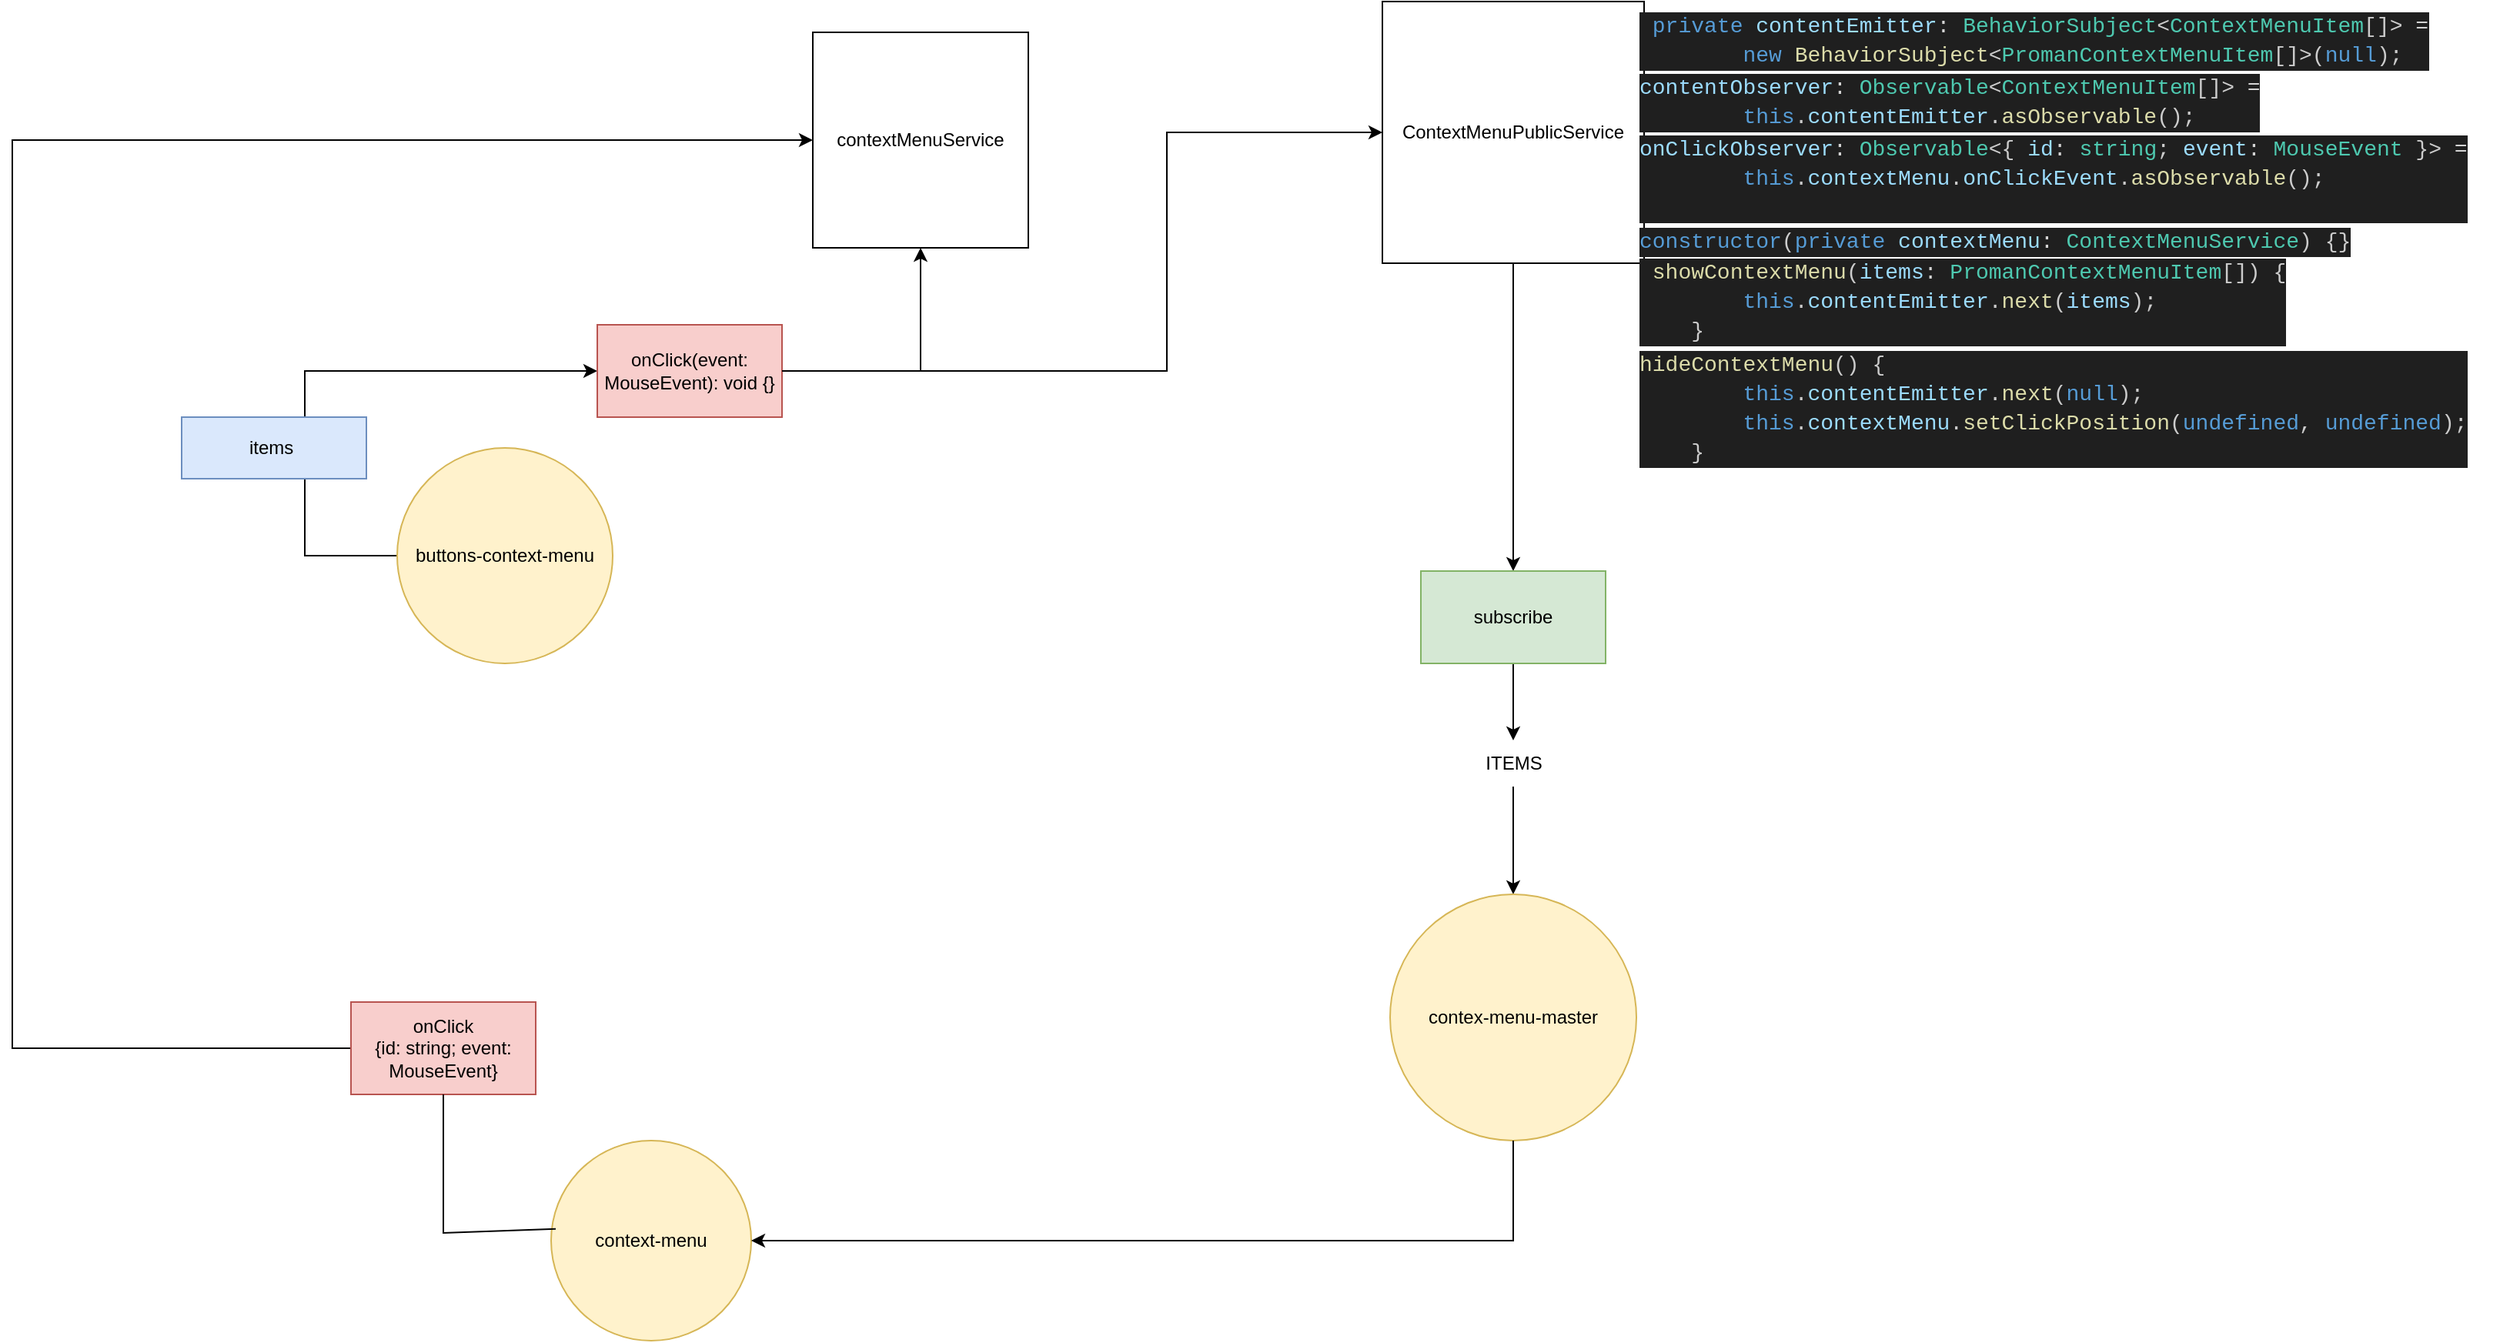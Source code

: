 <mxfile version="24.8.6">
  <diagram name="Страница — 1" id="B8zNszg7sXkWUO4xj_0W">
    <mxGraphModel dx="2901" dy="1098" grid="1" gridSize="10" guides="1" tooltips="1" connect="1" arrows="1" fold="1" page="1" pageScale="1" pageWidth="827" pageHeight="1169" math="0" shadow="0">
      <root>
        <mxCell id="0" />
        <mxCell id="1" parent="0" />
        <mxCell id="T2X11y3eK2oYihuYgTFx-1" value="contextMenuService" style="whiteSpace=wrap;html=1;aspect=fixed;" parent="1" vertex="1">
          <mxGeometry x="90" y="60" width="140" height="140" as="geometry" />
        </mxCell>
        <mxCell id="zFg1NataWkMdKXOG-58f-29" style="edgeStyle=orthogonalEdgeStyle;rounded=0;orthogonalLoop=1;jettySize=auto;html=1;entryX=0.5;entryY=0;entryDx=0;entryDy=0;" parent="1" source="zFg1NataWkMdKXOG-58f-35" target="zFg1NataWkMdKXOG-58f-1" edge="1">
          <mxGeometry relative="1" as="geometry">
            <Array as="points">
              <mxPoint x="545" y="560" />
            </Array>
          </mxGeometry>
        </mxCell>
        <mxCell id="k7rBUkPFtfDYsxfyD0aW-3" style="edgeStyle=orthogonalEdgeStyle;rounded=0;orthogonalLoop=1;jettySize=auto;html=1;entryX=0.5;entryY=0;entryDx=0;entryDy=0;" edge="1" parent="1" source="T2X11y3eK2oYihuYgTFx-3" target="zFg1NataWkMdKXOG-58f-31">
          <mxGeometry relative="1" as="geometry" />
        </mxCell>
        <mxCell id="T2X11y3eK2oYihuYgTFx-3" value="ContextMenuPublicService" style="whiteSpace=wrap;html=1;aspect=fixed;" parent="1" vertex="1">
          <mxGeometry x="460" y="40" width="170" height="170" as="geometry" />
        </mxCell>
        <mxCell id="zFg1NataWkMdKXOG-58f-1" value="contex-menu-master" style="ellipse;whiteSpace=wrap;html=1;aspect=fixed;fillColor=#fff2cc;strokeColor=#d6b656;" parent="1" vertex="1">
          <mxGeometry x="465" y="620" width="160" height="160" as="geometry" />
        </mxCell>
        <mxCell id="zFg1NataWkMdKXOG-58f-25" style="edgeStyle=orthogonalEdgeStyle;rounded=0;orthogonalLoop=1;jettySize=auto;html=1;entryX=0;entryY=0.5;entryDx=0;entryDy=0;" parent="1" source="zFg1NataWkMdKXOG-58f-8" target="zFg1NataWkMdKXOG-58f-16" edge="1">
          <mxGeometry relative="1" as="geometry">
            <Array as="points">
              <mxPoint x="-240" y="400" />
              <mxPoint x="-240" y="280" />
            </Array>
          </mxGeometry>
        </mxCell>
        <mxCell id="zFg1NataWkMdKXOG-58f-8" value="buttons-context-menu" style="ellipse;whiteSpace=wrap;html=1;aspect=fixed;fillColor=#fff2cc;strokeColor=#d6b656;" parent="1" vertex="1">
          <mxGeometry x="-180" y="330" width="140" height="140" as="geometry" />
        </mxCell>
        <mxCell id="zFg1NataWkMdKXOG-58f-24" style="edgeStyle=orthogonalEdgeStyle;rounded=0;orthogonalLoop=1;jettySize=auto;html=1;entryX=0;entryY=0.5;entryDx=0;entryDy=0;" parent="1" source="zFg1NataWkMdKXOG-58f-16" target="T2X11y3eK2oYihuYgTFx-3" edge="1">
          <mxGeometry relative="1" as="geometry">
            <Array as="points">
              <mxPoint x="320" y="280" />
              <mxPoint x="320" y="125" />
            </Array>
          </mxGeometry>
        </mxCell>
        <mxCell id="zFg1NataWkMdKXOG-58f-16" value="onClick(event: MouseEvent): void {}" style="whiteSpace=wrap;html=1;fillColor=#f8cecc;strokeColor=#b85450;" parent="1" vertex="1">
          <mxGeometry x="-50" y="250" width="120" height="60" as="geometry" />
        </mxCell>
        <mxCell id="zFg1NataWkMdKXOG-58f-23" style="edgeStyle=orthogonalEdgeStyle;rounded=0;orthogonalLoop=1;jettySize=auto;html=1;entryX=0.5;entryY=1;entryDx=0;entryDy=0;" parent="1" source="zFg1NataWkMdKXOG-58f-16" target="T2X11y3eK2oYihuYgTFx-1" edge="1">
          <mxGeometry relative="1" as="geometry" />
        </mxCell>
        <mxCell id="zFg1NataWkMdKXOG-58f-26" value="items&amp;nbsp;" style="whiteSpace=wrap;html=1;fillColor=#dae8fc;strokeColor=#6c8ebf;" parent="1" vertex="1">
          <mxGeometry x="-320" y="310" width="120" height="40" as="geometry" />
        </mxCell>
        <mxCell id="k7rBUkPFtfDYsxfyD0aW-4" style="edgeStyle=orthogonalEdgeStyle;rounded=0;orthogonalLoop=1;jettySize=auto;html=1;exitX=0.5;exitY=1;exitDx=0;exitDy=0;" edge="1" parent="1" source="zFg1NataWkMdKXOG-58f-31" target="zFg1NataWkMdKXOG-58f-35">
          <mxGeometry relative="1" as="geometry" />
        </mxCell>
        <mxCell id="zFg1NataWkMdKXOG-58f-31" value="subscribe" style="rounded=0;whiteSpace=wrap;html=1;fillColor=#d5e8d4;strokeColor=#82b366;" parent="1" vertex="1">
          <mxGeometry x="485" y="410" width="120" height="60" as="geometry" />
        </mxCell>
        <mxCell id="zFg1NataWkMdKXOG-58f-35" value="ITEMS" style="text;html=1;align=center;verticalAlign=middle;resizable=0;points=[];autosize=1;strokeColor=none;fillColor=none;" parent="1" vertex="1">
          <mxGeometry x="515" y="520" width="60" height="30" as="geometry" />
        </mxCell>
        <mxCell id="zFg1NataWkMdKXOG-58f-37" value="context-menu" style="ellipse;whiteSpace=wrap;html=1;aspect=fixed;fillColor=#fff2cc;strokeColor=#d6b656;" parent="1" vertex="1">
          <mxGeometry x="-80" y="780" width="130" height="130" as="geometry" />
        </mxCell>
        <mxCell id="zFg1NataWkMdKXOG-58f-38" style="edgeStyle=orthogonalEdgeStyle;rounded=0;orthogonalLoop=1;jettySize=auto;html=1;entryX=1;entryY=0.5;entryDx=0;entryDy=0;exitX=0.5;exitY=1;exitDx=0;exitDy=0;" parent="1" source="zFg1NataWkMdKXOG-58f-1" target="zFg1NataWkMdKXOG-58f-37" edge="1">
          <mxGeometry relative="1" as="geometry">
            <mxPoint x="540" y="790" as="sourcePoint" />
          </mxGeometry>
        </mxCell>
        <mxCell id="k7rBUkPFtfDYsxfyD0aW-7" value="&lt;div style=&quot;color: #cccccc;background-color: #1f1f1f;font-family: Consolas, &#39;Courier New&#39;, monospace;font-weight: normal;font-size: 14px;line-height: 19px;white-space: pre;&quot;&gt;&lt;div&gt;&lt;span style=&quot;color: #9cdcfe;&quot;&gt;contentObserver&lt;/span&gt;&lt;span style=&quot;color: #d4d4d4;&quot;&gt;:&lt;/span&gt;&lt;span style=&quot;color: #cccccc;&quot;&gt; &lt;/span&gt;&lt;span style=&quot;color: #4ec9b0;&quot;&gt;Observable&lt;/span&gt;&lt;span style=&quot;color: #cccccc;&quot;&gt;&amp;lt;&lt;/span&gt;&lt;span style=&quot;color: #4ec9b0;&quot;&gt;ContextMenuItem&lt;/span&gt;&lt;span style=&quot;color: #cccccc;&quot;&gt;[]&amp;gt; &lt;/span&gt;&lt;span style=&quot;color: #d4d4d4;&quot;&gt;=&lt;/span&gt;&lt;/div&gt;&lt;div&gt;&lt;span style=&quot;color: #cccccc;&quot;&gt;&amp;nbsp; &amp;nbsp; &amp;nbsp; &amp;nbsp; &lt;/span&gt;&lt;span style=&quot;color: #569cd6;&quot;&gt;this&lt;/span&gt;&lt;span style=&quot;color: #cccccc;&quot;&gt;.&lt;/span&gt;&lt;span style=&quot;color: #9cdcfe;&quot;&gt;contentEmitter&lt;/span&gt;&lt;span style=&quot;color: #cccccc;&quot;&gt;.&lt;/span&gt;&lt;span style=&quot;color: #dcdcaa;&quot;&gt;asObservable&lt;/span&gt;&lt;span style=&quot;color: #cccccc;&quot;&gt;();&lt;/span&gt;&lt;/div&gt;&lt;/div&gt;" style="text;whiteSpace=wrap;html=1;" vertex="1" parent="1">
          <mxGeometry x="625" y="80" width="450" height="60" as="geometry" />
        </mxCell>
        <mxCell id="k7rBUkPFtfDYsxfyD0aW-8" value="&lt;div style=&quot;color: #cccccc;background-color: #1f1f1f;font-family: Consolas, &#39;Courier New&#39;, monospace;font-weight: normal;font-size: 14px;line-height: 19px;white-space: pre;&quot;&gt;&lt;div&gt;&lt;span style=&quot;color: #cccccc;&quot;&gt;&amp;nbsp;&lt;/span&gt;&lt;span style=&quot;color: #569cd6;&quot;&gt;private&lt;/span&gt;&lt;span style=&quot;color: #cccccc;&quot;&gt; &lt;/span&gt;&lt;span style=&quot;color: #9cdcfe;&quot;&gt;contentEmitter&lt;/span&gt;&lt;span style=&quot;color: #d4d4d4;&quot;&gt;:&lt;/span&gt;&lt;span style=&quot;color: #cccccc;&quot;&gt; &lt;/span&gt;&lt;span style=&quot;color: #4ec9b0;&quot;&gt;BehaviorSubject&lt;/span&gt;&lt;span style=&quot;color: #cccccc;&quot;&gt;&amp;lt;&lt;/span&gt;&lt;span style=&quot;color: #4ec9b0;&quot;&gt;ContextMenuItem&lt;/span&gt;&lt;span style=&quot;color: #cccccc;&quot;&gt;[]&amp;gt; &lt;/span&gt;&lt;span style=&quot;color: #d4d4d4;&quot;&gt;=&lt;/span&gt;&lt;/div&gt;&lt;div&gt;&lt;span style=&quot;color: #cccccc;&quot;&gt;&amp;nbsp; &amp;nbsp; &amp;nbsp; &amp;nbsp; &lt;/span&gt;&lt;span style=&quot;color: #569cd6;&quot;&gt;new&lt;/span&gt;&lt;span style=&quot;color: #cccccc;&quot;&gt; &lt;/span&gt;&lt;span style=&quot;color: #dcdcaa;&quot;&gt;BehaviorSubject&lt;/span&gt;&lt;span style=&quot;color: #cccccc;&quot;&gt;&amp;lt;&lt;/span&gt;&lt;span style=&quot;color: #4ec9b0;&quot;&gt;PromanContextMenuItem&lt;/span&gt;&lt;span style=&quot;color: #cccccc;&quot;&gt;[]&amp;gt;(&lt;/span&gt;&lt;span style=&quot;color: #569cd6;&quot;&gt;null&lt;/span&gt;&lt;span style=&quot;color: #cccccc;&quot;&gt;);&lt;/span&gt;&lt;/div&gt;&lt;/div&gt;" style="text;whiteSpace=wrap;html=1;" vertex="1" parent="1">
          <mxGeometry x="625" y="40" width="560" height="60" as="geometry" />
        </mxCell>
        <mxCell id="k7rBUkPFtfDYsxfyD0aW-9" value="&lt;div style=&quot;color: #cccccc;background-color: #1f1f1f;font-family: Consolas, &#39;Courier New&#39;, monospace;font-weight: normal;font-size: 14px;line-height: 19px;white-space: pre;&quot;&gt;&lt;div&gt;&lt;span style=&quot;color: #9cdcfe;&quot;&gt;onClickObserver&lt;/span&gt;&lt;span style=&quot;color: #d4d4d4;&quot;&gt;:&lt;/span&gt;&lt;span style=&quot;color: #cccccc;&quot;&gt; &lt;/span&gt;&lt;span style=&quot;color: #4ec9b0;&quot;&gt;Observable&lt;/span&gt;&lt;span style=&quot;color: #cccccc;&quot;&gt;&amp;lt;{ &lt;/span&gt;&lt;span style=&quot;color: #9cdcfe;&quot;&gt;id&lt;/span&gt;&lt;span style=&quot;color: #d4d4d4;&quot;&gt;:&lt;/span&gt;&lt;span style=&quot;color: #cccccc;&quot;&gt; &lt;/span&gt;&lt;span style=&quot;color: #4ec9b0;&quot;&gt;string&lt;/span&gt;&lt;span style=&quot;color: #cccccc;&quot;&gt;; &lt;/span&gt;&lt;span style=&quot;color: #9cdcfe;&quot;&gt;event&lt;/span&gt;&lt;span style=&quot;color: #d4d4d4;&quot;&gt;:&lt;/span&gt;&lt;span style=&quot;color: #cccccc;&quot;&gt; &lt;/span&gt;&lt;span style=&quot;color: #4ec9b0;&quot;&gt;MouseEvent&lt;/span&gt;&lt;span style=&quot;color: #cccccc;&quot;&gt; }&amp;gt; &lt;/span&gt;&lt;span style=&quot;color: #d4d4d4;&quot;&gt;=&lt;/span&gt;&lt;/div&gt;&lt;div&gt;&lt;span style=&quot;color: #cccccc;&quot;&gt;&amp;nbsp; &amp;nbsp; &amp;nbsp; &amp;nbsp; &lt;/span&gt;&lt;span style=&quot;color: #569cd6;&quot;&gt;this&lt;/span&gt;&lt;span style=&quot;color: #cccccc;&quot;&gt;.&lt;/span&gt;&lt;span style=&quot;color: #9cdcfe;&quot;&gt;contextMenu&lt;/span&gt;&lt;span style=&quot;color: #cccccc;&quot;&gt;.&lt;/span&gt;&lt;span style=&quot;color: #9cdcfe;&quot;&gt;onClickEvent&lt;/span&gt;&lt;span style=&quot;color: #cccccc;&quot;&gt;.&lt;/span&gt;&lt;span style=&quot;color: #dcdcaa;&quot;&gt;asObservable&lt;/span&gt;&lt;span style=&quot;color: #cccccc;&quot;&gt;();&lt;/span&gt;&lt;/div&gt;&lt;br&gt;&lt;/div&gt;" style="text;whiteSpace=wrap;html=1;" vertex="1" parent="1">
          <mxGeometry x="625" y="120" width="530" height="80" as="geometry" />
        </mxCell>
        <mxCell id="k7rBUkPFtfDYsxfyD0aW-10" value="&lt;div style=&quot;color: #cccccc;background-color: #1f1f1f;font-family: Consolas, &#39;Courier New&#39;, monospace;font-weight: normal;font-size: 14px;line-height: 19px;white-space: pre;&quot;&gt;&lt;div&gt;&lt;span style=&quot;color: #569cd6;&quot;&gt;constructor&lt;/span&gt;&lt;span style=&quot;color: #cccccc;&quot;&gt;(&lt;/span&gt;&lt;span style=&quot;color: #569cd6;&quot;&gt;private&lt;/span&gt;&lt;span style=&quot;color: #cccccc;&quot;&gt; &lt;/span&gt;&lt;span style=&quot;color: #9cdcfe;&quot;&gt;contextMenu&lt;/span&gt;&lt;span style=&quot;color: #d4d4d4;&quot;&gt;:&lt;/span&gt;&lt;span style=&quot;color: #cccccc;&quot;&gt; &lt;/span&gt;&lt;span style=&quot;color: #4ec9b0;&quot;&gt;ContextMenuService&lt;/span&gt;&lt;span style=&quot;color: #cccccc;&quot;&gt;) {}&lt;/span&gt;&lt;/div&gt;&lt;/div&gt;" style="text;whiteSpace=wrap;html=1;" vertex="1" parent="1">
          <mxGeometry x="625" y="180" width="460" height="40" as="geometry" />
        </mxCell>
        <mxCell id="k7rBUkPFtfDYsxfyD0aW-11" value="&lt;div style=&quot;color: #cccccc;background-color: #1f1f1f;font-family: Consolas, &#39;Courier New&#39;, monospace;font-weight: normal;font-size: 14px;line-height: 19px;white-space: pre;&quot;&gt;&lt;div&gt;&lt;span style=&quot;color: #cccccc;&quot;&gt;&amp;nbsp;&lt;/span&gt;&lt;span style=&quot;color: #dcdcaa;&quot;&gt;showContextMenu&lt;/span&gt;&lt;span style=&quot;color: #cccccc;&quot;&gt;(&lt;/span&gt;&lt;span style=&quot;color: #9cdcfe;&quot;&gt;items&lt;/span&gt;&lt;span style=&quot;color: #d4d4d4;&quot;&gt;:&lt;/span&gt;&lt;span style=&quot;color: #cccccc;&quot;&gt; &lt;/span&gt;&lt;span style=&quot;color: #4ec9b0;&quot;&gt;PromanContextMenuItem&lt;/span&gt;&lt;span style=&quot;color: #cccccc;&quot;&gt;[]) {&lt;/span&gt;&lt;/div&gt;&lt;div&gt;&lt;span style=&quot;color: #cccccc;&quot;&gt;&amp;nbsp; &amp;nbsp; &amp;nbsp; &amp;nbsp; &lt;/span&gt;&lt;span style=&quot;color: #569cd6;&quot;&gt;this&lt;/span&gt;&lt;span style=&quot;color: #cccccc;&quot;&gt;.&lt;/span&gt;&lt;span style=&quot;color: #9cdcfe;&quot;&gt;contentEmitter&lt;/span&gt;&lt;span style=&quot;color: #cccccc;&quot;&gt;.&lt;/span&gt;&lt;span style=&quot;color: #dcdcaa;&quot;&gt;next&lt;/span&gt;&lt;span style=&quot;color: #cccccc;&quot;&gt;(&lt;/span&gt;&lt;span style=&quot;color: #9cdcfe;&quot;&gt;items&lt;/span&gt;&lt;span style=&quot;color: #cccccc;&quot;&gt;);&lt;/span&gt;&lt;/div&gt;&lt;div&gt;&lt;span style=&quot;color: #cccccc;&quot;&gt;&amp;nbsp; &amp;nbsp; }&lt;/span&gt;&lt;/div&gt;&lt;/div&gt;" style="text;whiteSpace=wrap;html=1;" vertex="1" parent="1">
          <mxGeometry x="625" y="200" width="420" height="80" as="geometry" />
        </mxCell>
        <mxCell id="k7rBUkPFtfDYsxfyD0aW-12" value="&lt;div style=&quot;color: #cccccc;background-color: #1f1f1f;font-family: Consolas, &#39;Courier New&#39;, monospace;font-weight: normal;font-size: 14px;line-height: 19px;white-space: pre;&quot;&gt;&lt;div&gt;&lt;span style=&quot;color: #dcdcaa;&quot;&gt;hideContextMenu&lt;/span&gt;&lt;span style=&quot;color: #cccccc;&quot;&gt;() {&lt;/span&gt;&lt;/div&gt;&lt;div&gt;&lt;span style=&quot;color: #cccccc;&quot;&gt;&amp;nbsp; &amp;nbsp; &amp;nbsp; &amp;nbsp; &lt;/span&gt;&lt;span style=&quot;color: #569cd6;&quot;&gt;this&lt;/span&gt;&lt;span style=&quot;color: #cccccc;&quot;&gt;.&lt;/span&gt;&lt;span style=&quot;color: #9cdcfe;&quot;&gt;contentEmitter&lt;/span&gt;&lt;span style=&quot;color: #cccccc;&quot;&gt;.&lt;/span&gt;&lt;span style=&quot;color: #dcdcaa;&quot;&gt;next&lt;/span&gt;&lt;span style=&quot;color: #cccccc;&quot;&gt;(&lt;/span&gt;&lt;span style=&quot;color: #569cd6;&quot;&gt;null&lt;/span&gt;&lt;span style=&quot;color: #cccccc;&quot;&gt;);&lt;/span&gt;&lt;/div&gt;&lt;div&gt;&lt;span style=&quot;color: #cccccc;&quot;&gt;&amp;nbsp; &amp;nbsp; &amp;nbsp; &amp;nbsp; &lt;/span&gt;&lt;span style=&quot;color: #569cd6;&quot;&gt;this&lt;/span&gt;&lt;span style=&quot;color: #cccccc;&quot;&gt;.&lt;/span&gt;&lt;span style=&quot;color: #9cdcfe;&quot;&gt;contextMenu&lt;/span&gt;&lt;span style=&quot;color: #cccccc;&quot;&gt;.&lt;/span&gt;&lt;span style=&quot;color: #dcdcaa;&quot;&gt;setClickPosition&lt;/span&gt;&lt;span style=&quot;color: #cccccc;&quot;&gt;(&lt;/span&gt;&lt;span style=&quot;color: #569cd6;&quot;&gt;undefined&lt;/span&gt;&lt;span style=&quot;color: #cccccc;&quot;&gt;, &lt;/span&gt;&lt;span style=&quot;color: #569cd6;&quot;&gt;undefined&lt;/span&gt;&lt;span style=&quot;color: #cccccc;&quot;&gt;);&lt;/span&gt;&lt;/div&gt;&lt;div&gt;&lt;span style=&quot;color: #cccccc;&quot;&gt;&amp;nbsp; &amp;nbsp; }&lt;/span&gt;&lt;/div&gt;&lt;/div&gt;" style="text;whiteSpace=wrap;html=1;" vertex="1" parent="1">
          <mxGeometry x="625" y="260" width="530" height="100" as="geometry" />
        </mxCell>
        <mxCell id="k7rBUkPFtfDYsxfyD0aW-19" style="edgeStyle=orthogonalEdgeStyle;rounded=0;orthogonalLoop=1;jettySize=auto;html=1;entryX=0;entryY=0.5;entryDx=0;entryDy=0;exitX=0;exitY=0.5;exitDx=0;exitDy=0;" edge="1" parent="1" source="k7rBUkPFtfDYsxfyD0aW-13" target="T2X11y3eK2oYihuYgTFx-1">
          <mxGeometry relative="1" as="geometry">
            <Array as="points">
              <mxPoint x="-430" y="720" />
              <mxPoint x="-430" y="130" />
            </Array>
          </mxGeometry>
        </mxCell>
        <mxCell id="k7rBUkPFtfDYsxfyD0aW-13" value="onClick&lt;div&gt;{id: string; event: MouseEvent}&lt;/div&gt;" style="rounded=0;whiteSpace=wrap;html=1;fillColor=#f8cecc;strokeColor=#b85450;" vertex="1" parent="1">
          <mxGeometry x="-210" y="690" width="120" height="60" as="geometry" />
        </mxCell>
        <mxCell id="k7rBUkPFtfDYsxfyD0aW-18" value="" style="endArrow=none;html=1;rounded=0;entryX=0.023;entryY=0.441;entryDx=0;entryDy=0;entryPerimeter=0;" edge="1" parent="1" source="k7rBUkPFtfDYsxfyD0aW-13" target="zFg1NataWkMdKXOG-58f-37">
          <mxGeometry width="50" height="50" relative="1" as="geometry">
            <mxPoint x="310" y="420" as="sourcePoint" />
            <mxPoint x="330" y="440" as="targetPoint" />
            <Array as="points">
              <mxPoint x="-150" y="840" />
            </Array>
          </mxGeometry>
        </mxCell>
      </root>
    </mxGraphModel>
  </diagram>
</mxfile>
